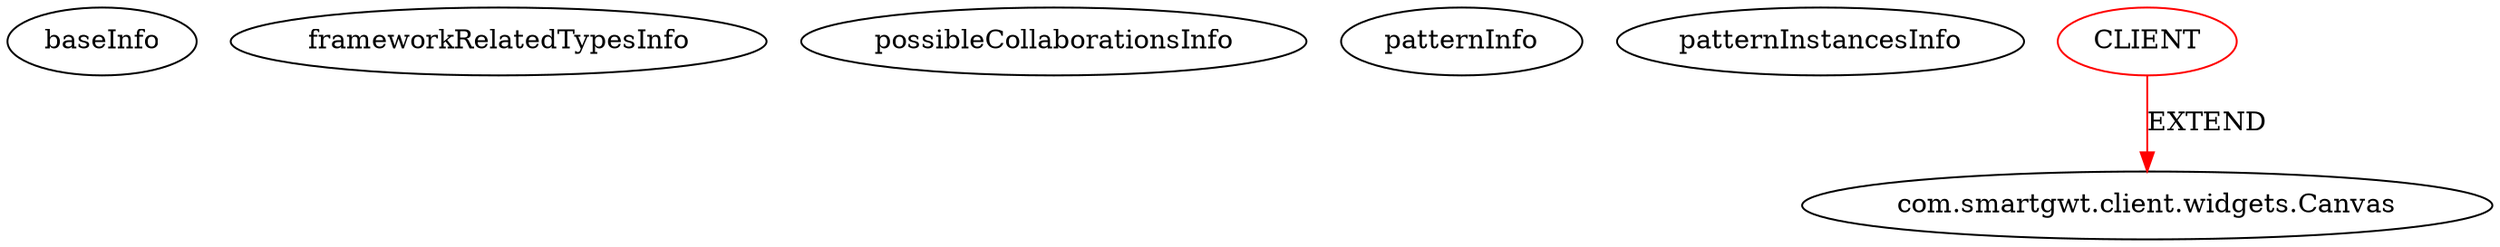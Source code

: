 digraph {
baseInfo[graphId=971,category="pattern",isAnonymous=false,possibleRelation=false]
frameworkRelatedTypesInfo[0="com.smartgwt.client.widgets.Canvas"]
possibleCollaborationsInfo[]
patternInfo[frequency=2.0,patternRootClient=0]
patternInstancesInfo[0="Namrack-TeachToLearn~/Namrack-TeachToLearn/TeachToLearn-master/TeachToLearn/src/ttl/client/layout/MainLayout.java~MainLayout~349",1="mrsmastara-home~/mrsmastara-home/home-master/youtube/src/main/java/com/youtube/play/client/local/YouTubePlay.java~YouTubePlay~4058"]
1[label="com.smartgwt.client.widgets.Canvas",vertexType="FRAMEWORK_CLASS_TYPE",isFrameworkType=false]
0[label="CLIENT",vertexType="ROOT_CLIENT_CLASS_DECLARATION",isFrameworkType=false,color=red]
0->1[label="EXTEND",color=red]
}
